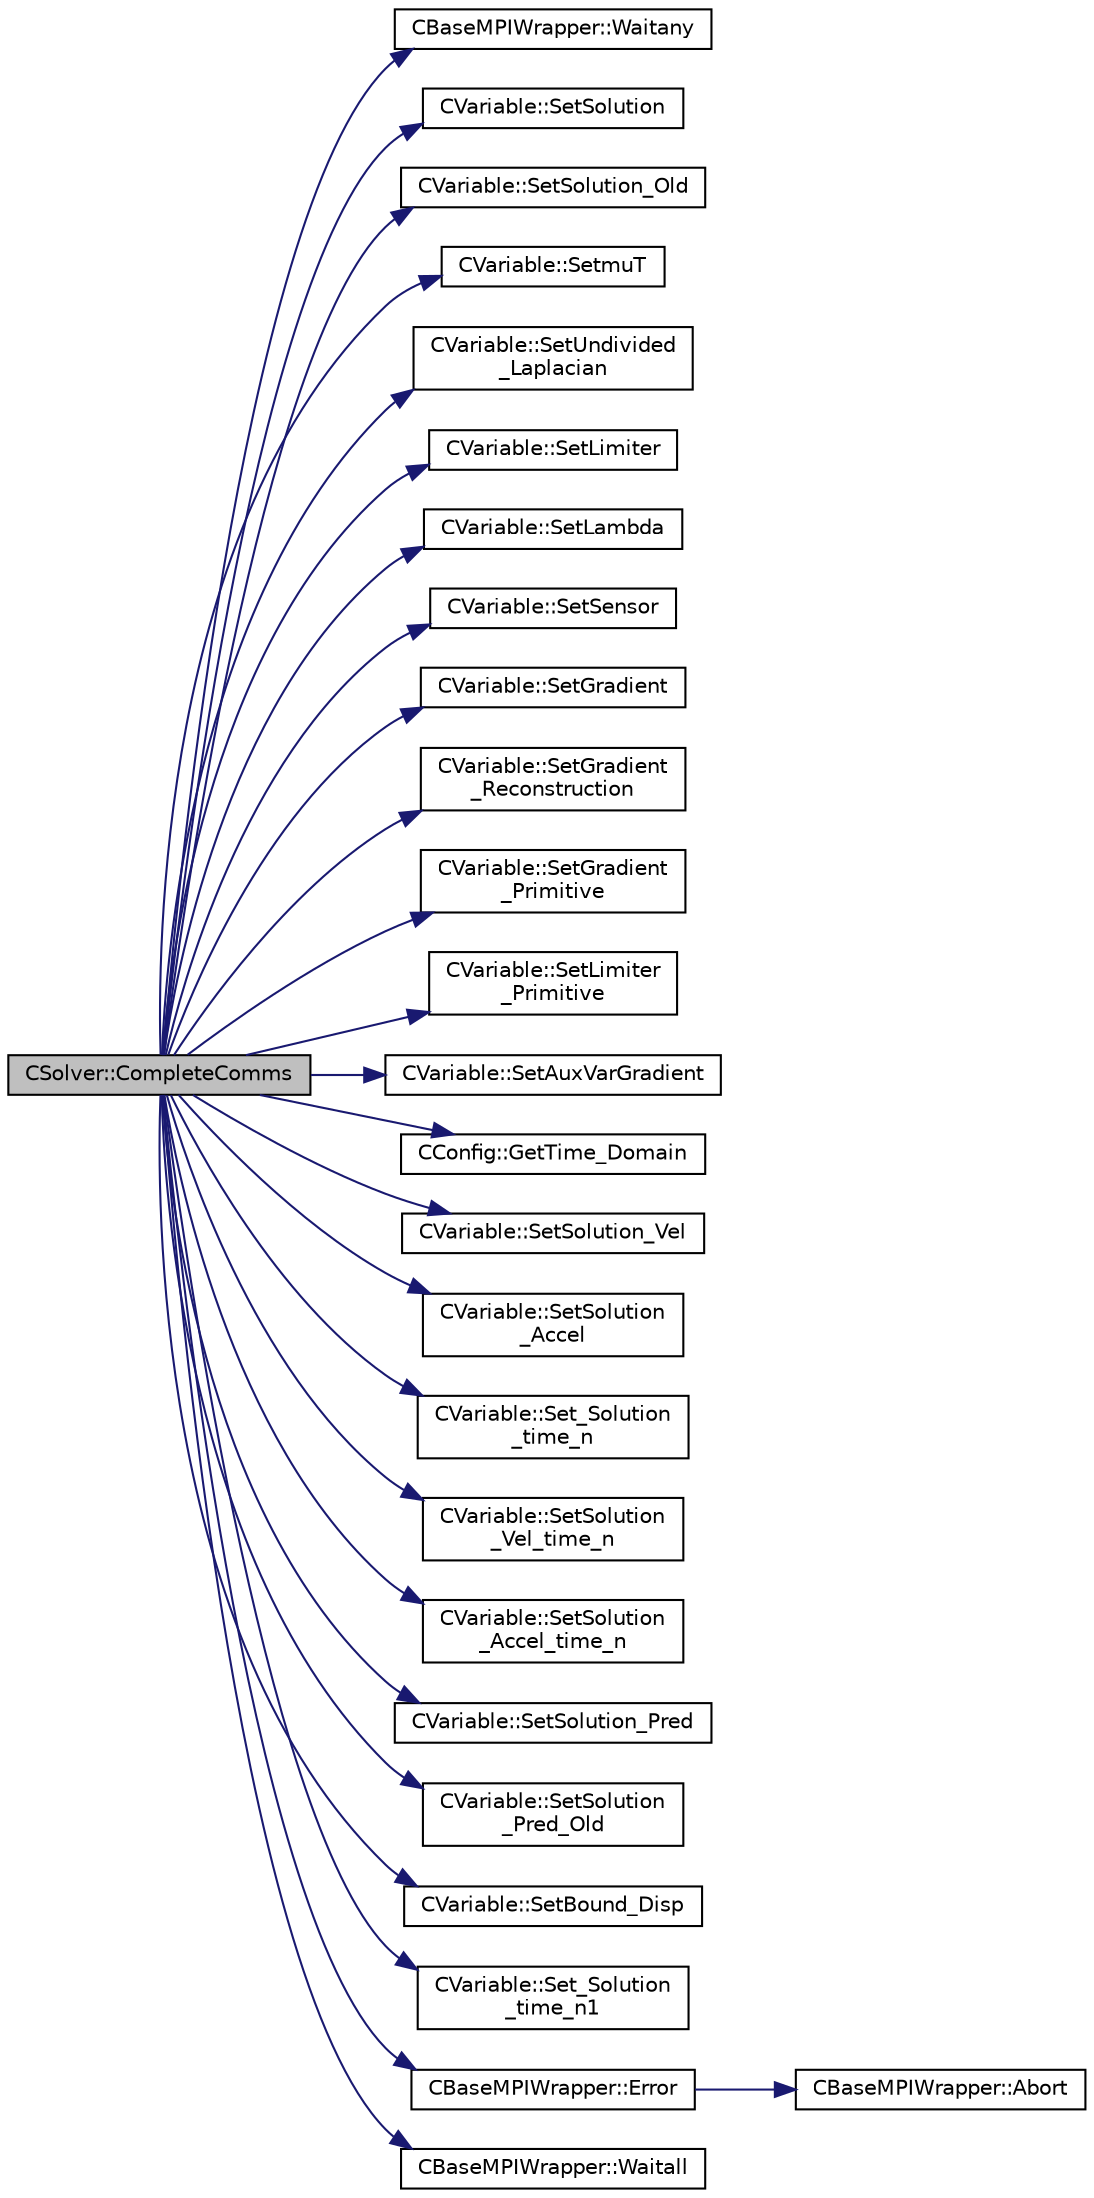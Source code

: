 digraph "CSolver::CompleteComms"
{
  edge [fontname="Helvetica",fontsize="10",labelfontname="Helvetica",labelfontsize="10"];
  node [fontname="Helvetica",fontsize="10",shape=record];
  rankdir="LR";
  Node418 [label="CSolver::CompleteComms",height=0.2,width=0.4,color="black", fillcolor="grey75", style="filled", fontcolor="black"];
  Node418 -> Node419 [color="midnightblue",fontsize="10",style="solid",fontname="Helvetica"];
  Node419 [label="CBaseMPIWrapper::Waitany",height=0.2,width=0.4,color="black", fillcolor="white", style="filled",URL="$class_c_base_m_p_i_wrapper.html#ade364e6661c9eec2070a2448dbb5750b"];
  Node418 -> Node420 [color="midnightblue",fontsize="10",style="solid",fontname="Helvetica"];
  Node420 [label="CVariable::SetSolution",height=0.2,width=0.4,color="black", fillcolor="white", style="filled",URL="$class_c_variable.html#a22fbbd7bc6491672843000644a05c6a5",tooltip="Set the value of the solution, all variables. "];
  Node418 -> Node421 [color="midnightblue",fontsize="10",style="solid",fontname="Helvetica"];
  Node421 [label="CVariable::SetSolution_Old",height=0.2,width=0.4,color="black", fillcolor="white", style="filled",URL="$class_c_variable.html#a6ee4d8d450971204cc054a33d6473732",tooltip="Set the value of the old solution. "];
  Node418 -> Node422 [color="midnightblue",fontsize="10",style="solid",fontname="Helvetica"];
  Node422 [label="CVariable::SetmuT",height=0.2,width=0.4,color="black", fillcolor="white", style="filled",URL="$class_c_variable.html#a91256a1e927c5a529d853d0f127243de",tooltip="Set the value of the eddy viscosity. "];
  Node418 -> Node423 [color="midnightblue",fontsize="10",style="solid",fontname="Helvetica"];
  Node423 [label="CVariable::SetUndivided\l_Laplacian",height=0.2,width=0.4,color="black", fillcolor="white", style="filled",URL="$class_c_variable.html#ad3ffccf8e47dccac8bb71b4d8fdbc1be",tooltip="Set the value of the undivided laplacian of the solution. "];
  Node418 -> Node424 [color="midnightblue",fontsize="10",style="solid",fontname="Helvetica"];
  Node424 [label="CVariable::SetLimiter",height=0.2,width=0.4,color="black", fillcolor="white", style="filled",URL="$class_c_variable.html#a7facd577dde974e01c3de9b6f273232e",tooltip="Set the value of the limiter. "];
  Node418 -> Node425 [color="midnightblue",fontsize="10",style="solid",fontname="Helvetica"];
  Node425 [label="CVariable::SetLambda",height=0.2,width=0.4,color="black", fillcolor="white", style="filled",URL="$class_c_variable.html#afc0086076d62561f31a39f774c297428",tooltip="Set the value of the spectral radius. "];
  Node418 -> Node426 [color="midnightblue",fontsize="10",style="solid",fontname="Helvetica"];
  Node426 [label="CVariable::SetSensor",height=0.2,width=0.4,color="black", fillcolor="white", style="filled",URL="$class_c_variable.html#a79ebe4ea3cc8eccd8b004256c5492a9e",tooltip="Set pressure sensor. "];
  Node418 -> Node427 [color="midnightblue",fontsize="10",style="solid",fontname="Helvetica"];
  Node427 [label="CVariable::SetGradient",height=0.2,width=0.4,color="black", fillcolor="white", style="filled",URL="$class_c_variable.html#ac8c7b0cf3048fa7610597fe9660bc325",tooltip="Set the gradient of the solution. "];
  Node418 -> Node428 [color="midnightblue",fontsize="10",style="solid",fontname="Helvetica"];
  Node428 [label="CVariable::SetGradient\l_Reconstruction",height=0.2,width=0.4,color="black", fillcolor="white", style="filled",URL="$class_c_variable.html#a028a17ae05aea6ae047a4a24cf595e5c",tooltip="Set the value of the primitive gradient for MUSCL reconstruction. "];
  Node418 -> Node429 [color="midnightblue",fontsize="10",style="solid",fontname="Helvetica"];
  Node429 [label="CVariable::SetGradient\l_Primitive",height=0.2,width=0.4,color="black", fillcolor="white", style="filled",URL="$class_c_variable.html#af9d9b7322a36b5c571fa7dbf7af962d4",tooltip="A virtual member. "];
  Node418 -> Node430 [color="midnightblue",fontsize="10",style="solid",fontname="Helvetica"];
  Node430 [label="CVariable::SetLimiter\l_Primitive",height=0.2,width=0.4,color="black", fillcolor="white", style="filled",URL="$class_c_variable.html#ad15ea628a697bf3c3b8b85ca2b5d8367",tooltip="A virtual member. "];
  Node418 -> Node431 [color="midnightblue",fontsize="10",style="solid",fontname="Helvetica"];
  Node431 [label="CVariable::SetAuxVarGradient",height=0.2,width=0.4,color="black", fillcolor="white", style="filled",URL="$class_c_variable.html#a03a0b006cd76898e2cdcae71a21b6f41",tooltip="Set the value of the auxiliary variable gradient. "];
  Node418 -> Node432 [color="midnightblue",fontsize="10",style="solid",fontname="Helvetica"];
  Node432 [label="CConfig::GetTime_Domain",height=0.2,width=0.4,color="black", fillcolor="white", style="filled",URL="$class_c_config.html#a6a11350b3c8d7577318be43cda6f7292",tooltip="Check if the multizone problem is solved for time domain. "];
  Node418 -> Node433 [color="midnightblue",fontsize="10",style="solid",fontname="Helvetica"];
  Node433 [label="CVariable::SetSolution_Vel",height=0.2,width=0.4,color="black", fillcolor="white", style="filled",URL="$class_c_variable.html#a5c1430d98acd399f1371f23e6fae053f",tooltip="Set the value of the velocity (Structural Analysis). "];
  Node418 -> Node434 [color="midnightblue",fontsize="10",style="solid",fontname="Helvetica"];
  Node434 [label="CVariable::SetSolution\l_Accel",height=0.2,width=0.4,color="black", fillcolor="white", style="filled",URL="$class_c_variable.html#af87029baec777039085fb1ff17ee9555",tooltip="Set the value of the acceleration (Structural Analysis). "];
  Node418 -> Node435 [color="midnightblue",fontsize="10",style="solid",fontname="Helvetica"];
  Node435 [label="CVariable::Set_Solution\l_time_n",height=0.2,width=0.4,color="black", fillcolor="white", style="filled",URL="$class_c_variable.html#abf55f051089ec13d9c0422ed3389a9dc",tooltip="Set the variable solution at time n. "];
  Node418 -> Node436 [color="midnightblue",fontsize="10",style="solid",fontname="Helvetica"];
  Node436 [label="CVariable::SetSolution\l_Vel_time_n",height=0.2,width=0.4,color="black", fillcolor="white", style="filled",URL="$class_c_variable.html#a889d87f62b6ffa72ca8b3f7cec792753",tooltip="Set the value of the velocity (Structural Analysis) at time n. "];
  Node418 -> Node437 [color="midnightblue",fontsize="10",style="solid",fontname="Helvetica"];
  Node437 [label="CVariable::SetSolution\l_Accel_time_n",height=0.2,width=0.4,color="black", fillcolor="white", style="filled",URL="$class_c_variable.html#a3448962f8d6a3867336dd139d552b225",tooltip="Set the value of the acceleration (Structural Analysis) at time n. "];
  Node418 -> Node438 [color="midnightblue",fontsize="10",style="solid",fontname="Helvetica"];
  Node438 [label="CVariable::SetSolution_Pred",height=0.2,width=0.4,color="black", fillcolor="white", style="filled",URL="$class_c_variable.html#a82c69178a3045a8e5030abddf0241832",tooltip="A virtual member. Set the value of the solution predictor. "];
  Node418 -> Node439 [color="midnightblue",fontsize="10",style="solid",fontname="Helvetica"];
  Node439 [label="CVariable::SetSolution\l_Pred_Old",height=0.2,width=0.4,color="black", fillcolor="white", style="filled",URL="$class_c_variable.html#a917cc20c7a6851bc9a8f580453710b63",tooltip="A virtual member. Set the value of the solution predictor. "];
  Node418 -> Node440 [color="midnightblue",fontsize="10",style="solid",fontname="Helvetica"];
  Node440 [label="CVariable::SetBound_Disp",height=0.2,width=0.4,color="black", fillcolor="white", style="filled",URL="$class_c_variable.html#a840431a0403b4bddd0a99dbfdf365795",tooltip="A virtual member. Set the boundary displacement. "];
  Node418 -> Node441 [color="midnightblue",fontsize="10",style="solid",fontname="Helvetica"];
  Node441 [label="CVariable::Set_Solution\l_time_n1",height=0.2,width=0.4,color="black", fillcolor="white", style="filled",URL="$class_c_variable.html#a527a337871bb37c3bb2df40c2b946884",tooltip="Set the variable solution at time n-1. "];
  Node418 -> Node442 [color="midnightblue",fontsize="10",style="solid",fontname="Helvetica"];
  Node442 [label="CBaseMPIWrapper::Error",height=0.2,width=0.4,color="black", fillcolor="white", style="filled",URL="$class_c_base_m_p_i_wrapper.html#a04457c47629bda56704e6a8804833eeb"];
  Node442 -> Node443 [color="midnightblue",fontsize="10",style="solid",fontname="Helvetica"];
  Node443 [label="CBaseMPIWrapper::Abort",height=0.2,width=0.4,color="black", fillcolor="white", style="filled",URL="$class_c_base_m_p_i_wrapper.html#a21ef5681e2acb532d345e9bab173ef07"];
  Node418 -> Node444 [color="midnightblue",fontsize="10",style="solid",fontname="Helvetica"];
  Node444 [label="CBaseMPIWrapper::Waitall",height=0.2,width=0.4,color="black", fillcolor="white", style="filled",URL="$class_c_base_m_p_i_wrapper.html#a7a83091a6fcdc392a11be74734362eaa"];
}

